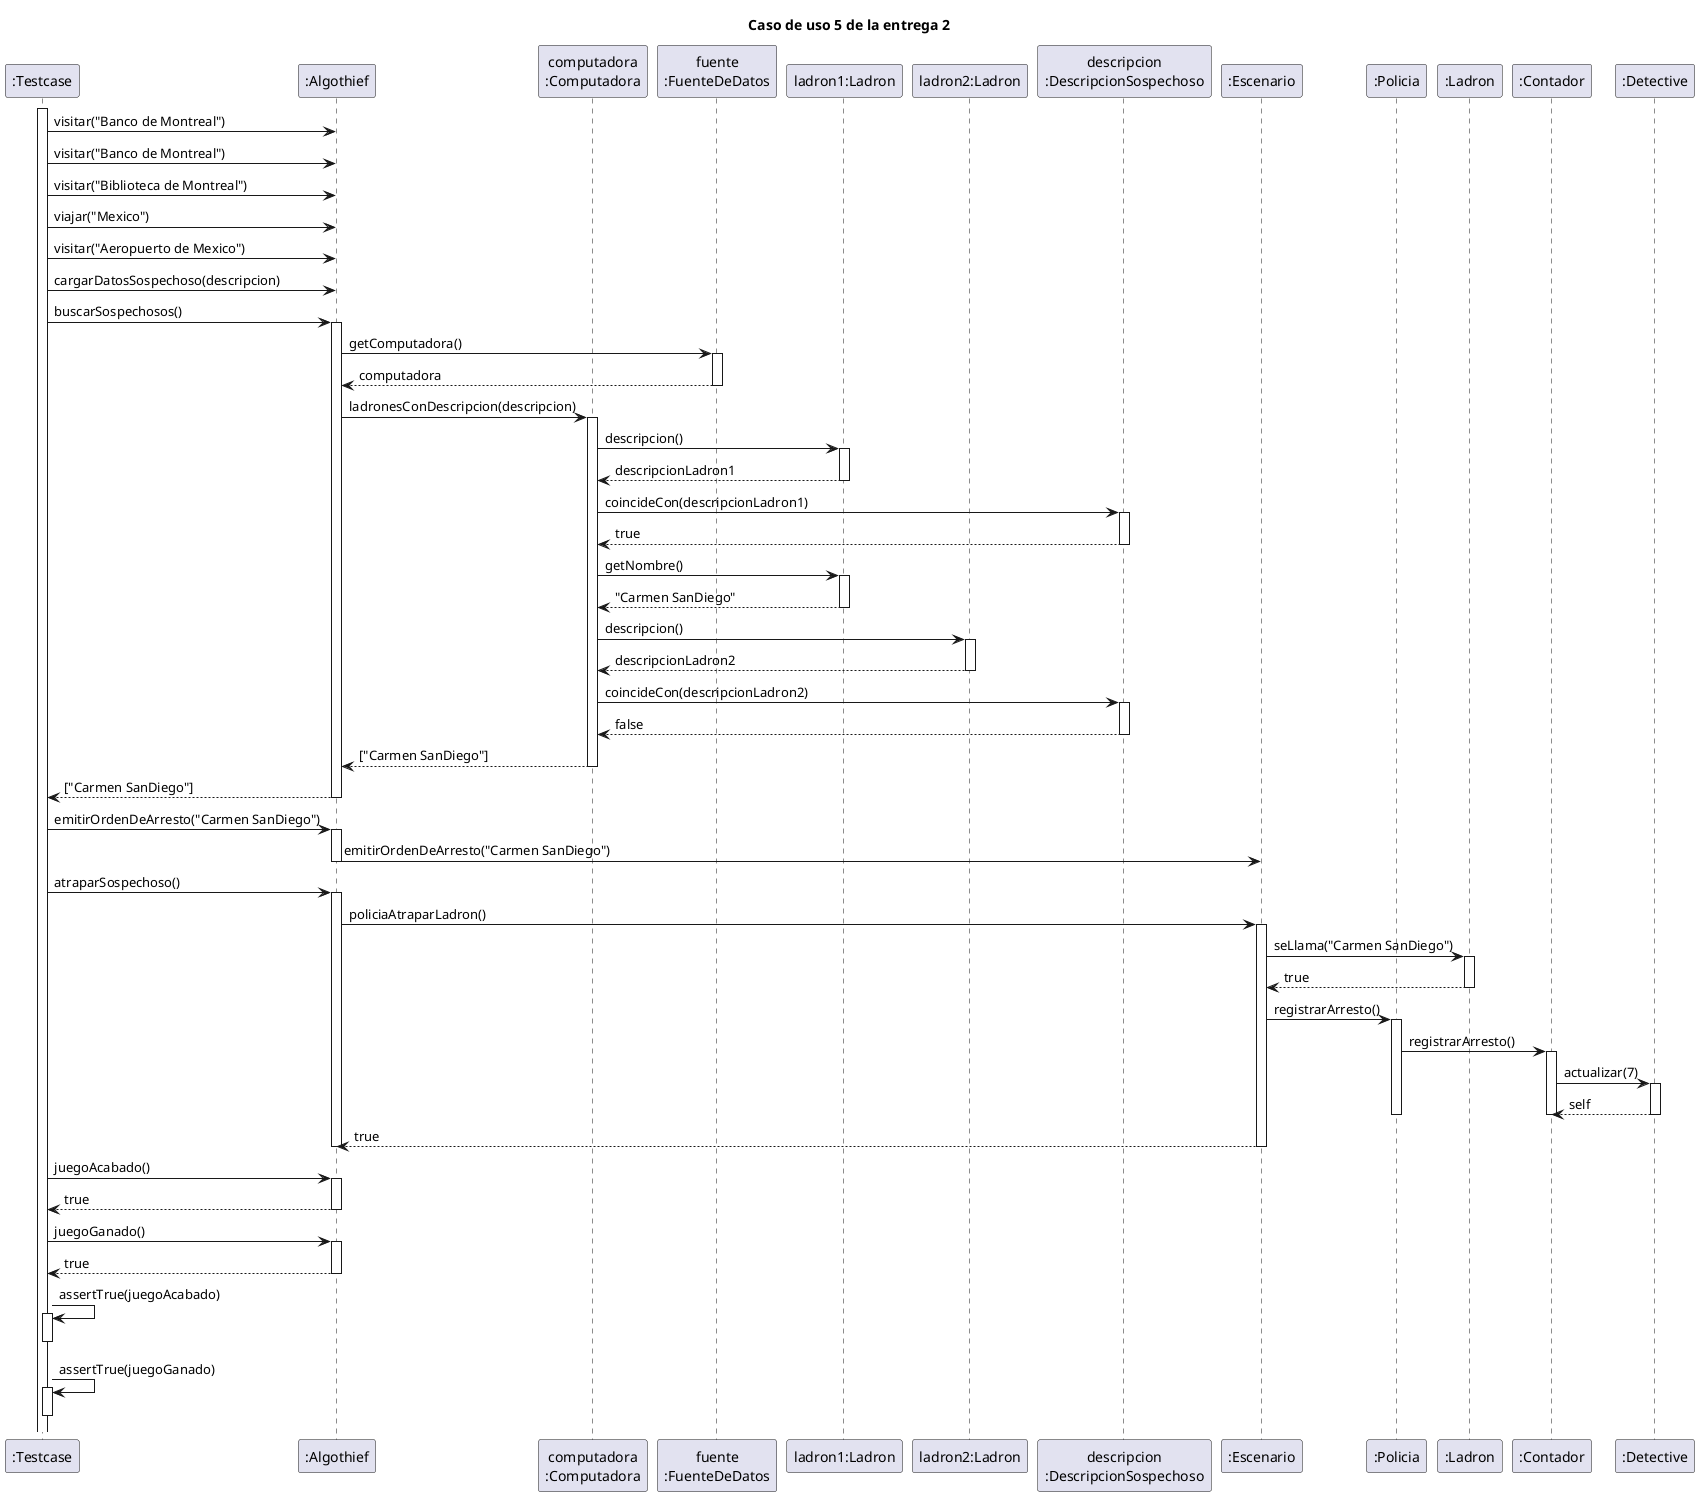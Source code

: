 @startuml

title "Caso de uso 5 de la entrega 2"

participant ":Testcase" as testcase
participant ":Algothief" as algothief

participant "computadora\n:Computadora" as computadora
participant "fuente\n:FuenteDeDatos" as fuente

participant "ladron1:Ladron" as ladron1
participant "ladron2:Ladron" as ladron2
participant "descripcion\n:DescripcionSospechoso" as descripcion

participant ":Escenario" as escenario
participant ":Policia" as policia
participant ":Ladron" as ladron
participant ":Contador" as contador
participant ":Detective" as rango

activate testcase
testcase -> algothief: visitar("Banco de Montreal")
testcase -> algothief: visitar("Banco de Montreal")
testcase -> algothief: visitar("Biblioteca de Montreal")

testcase -> algothief: viajar("Mexico")
testcase -> algothief: visitar("Aeropuerto de Mexico")

testcase -> algothief: cargarDatosSospechoso(descripcion)

testcase -> algothief++: buscarSospechosos()
    algothief -> fuente++: getComputadora()
        return computadora
    algothief -> computadora++: ladronesConDescripcion(descripcion)
        computadora -> ladron1++: descripcion()
            return descripcionLadron1
        computadora -> descripcion++: coincideCon(descripcionLadron1)
            return true
        computadora -> ladron1++: getNombre()
            return "Carmen SanDiego"
        computadora -> ladron2++: descripcion()
            return descripcionLadron2
        computadora -> descripcion++: coincideCon(descripcionLadron2)
            return false
        return ["Carmen SanDiego"]
    return ["Carmen SanDiego"]

testcase -> algothief++: emitirOrdenDeArresto("Carmen SanDiego")
    algothief -> escenario--: emitirOrdenDeArresto("Carmen SanDiego")

testcase -> algothief: atraparSospechoso()
    activate algothief
    algothief -> escenario: policiaAtraparLadron()
        activate escenario
        escenario -> ladron: seLlama("Carmen SanDiego")
            activate ladron
            return true
        escenario -> policia++: registrarArresto()
            policia -> contador++: registrarArresto()
                contador -> rango++: actualizar(7)
                    return self
                deactivate
            deactivate
        return true
    deactivate algothief

testcase -> algothief: juegoAcabado()
    activate algothief
    return true

testcase -> algothief: juegoGanado()
    activate algothief
    return true

testcase -> testcase: assertTrue(juegoAcabado)
activate testcase
deactivate testcase

testcase -> testcase: assertTrue(juegoGanado)
activate testcase
deactivate testcase

@enduml
